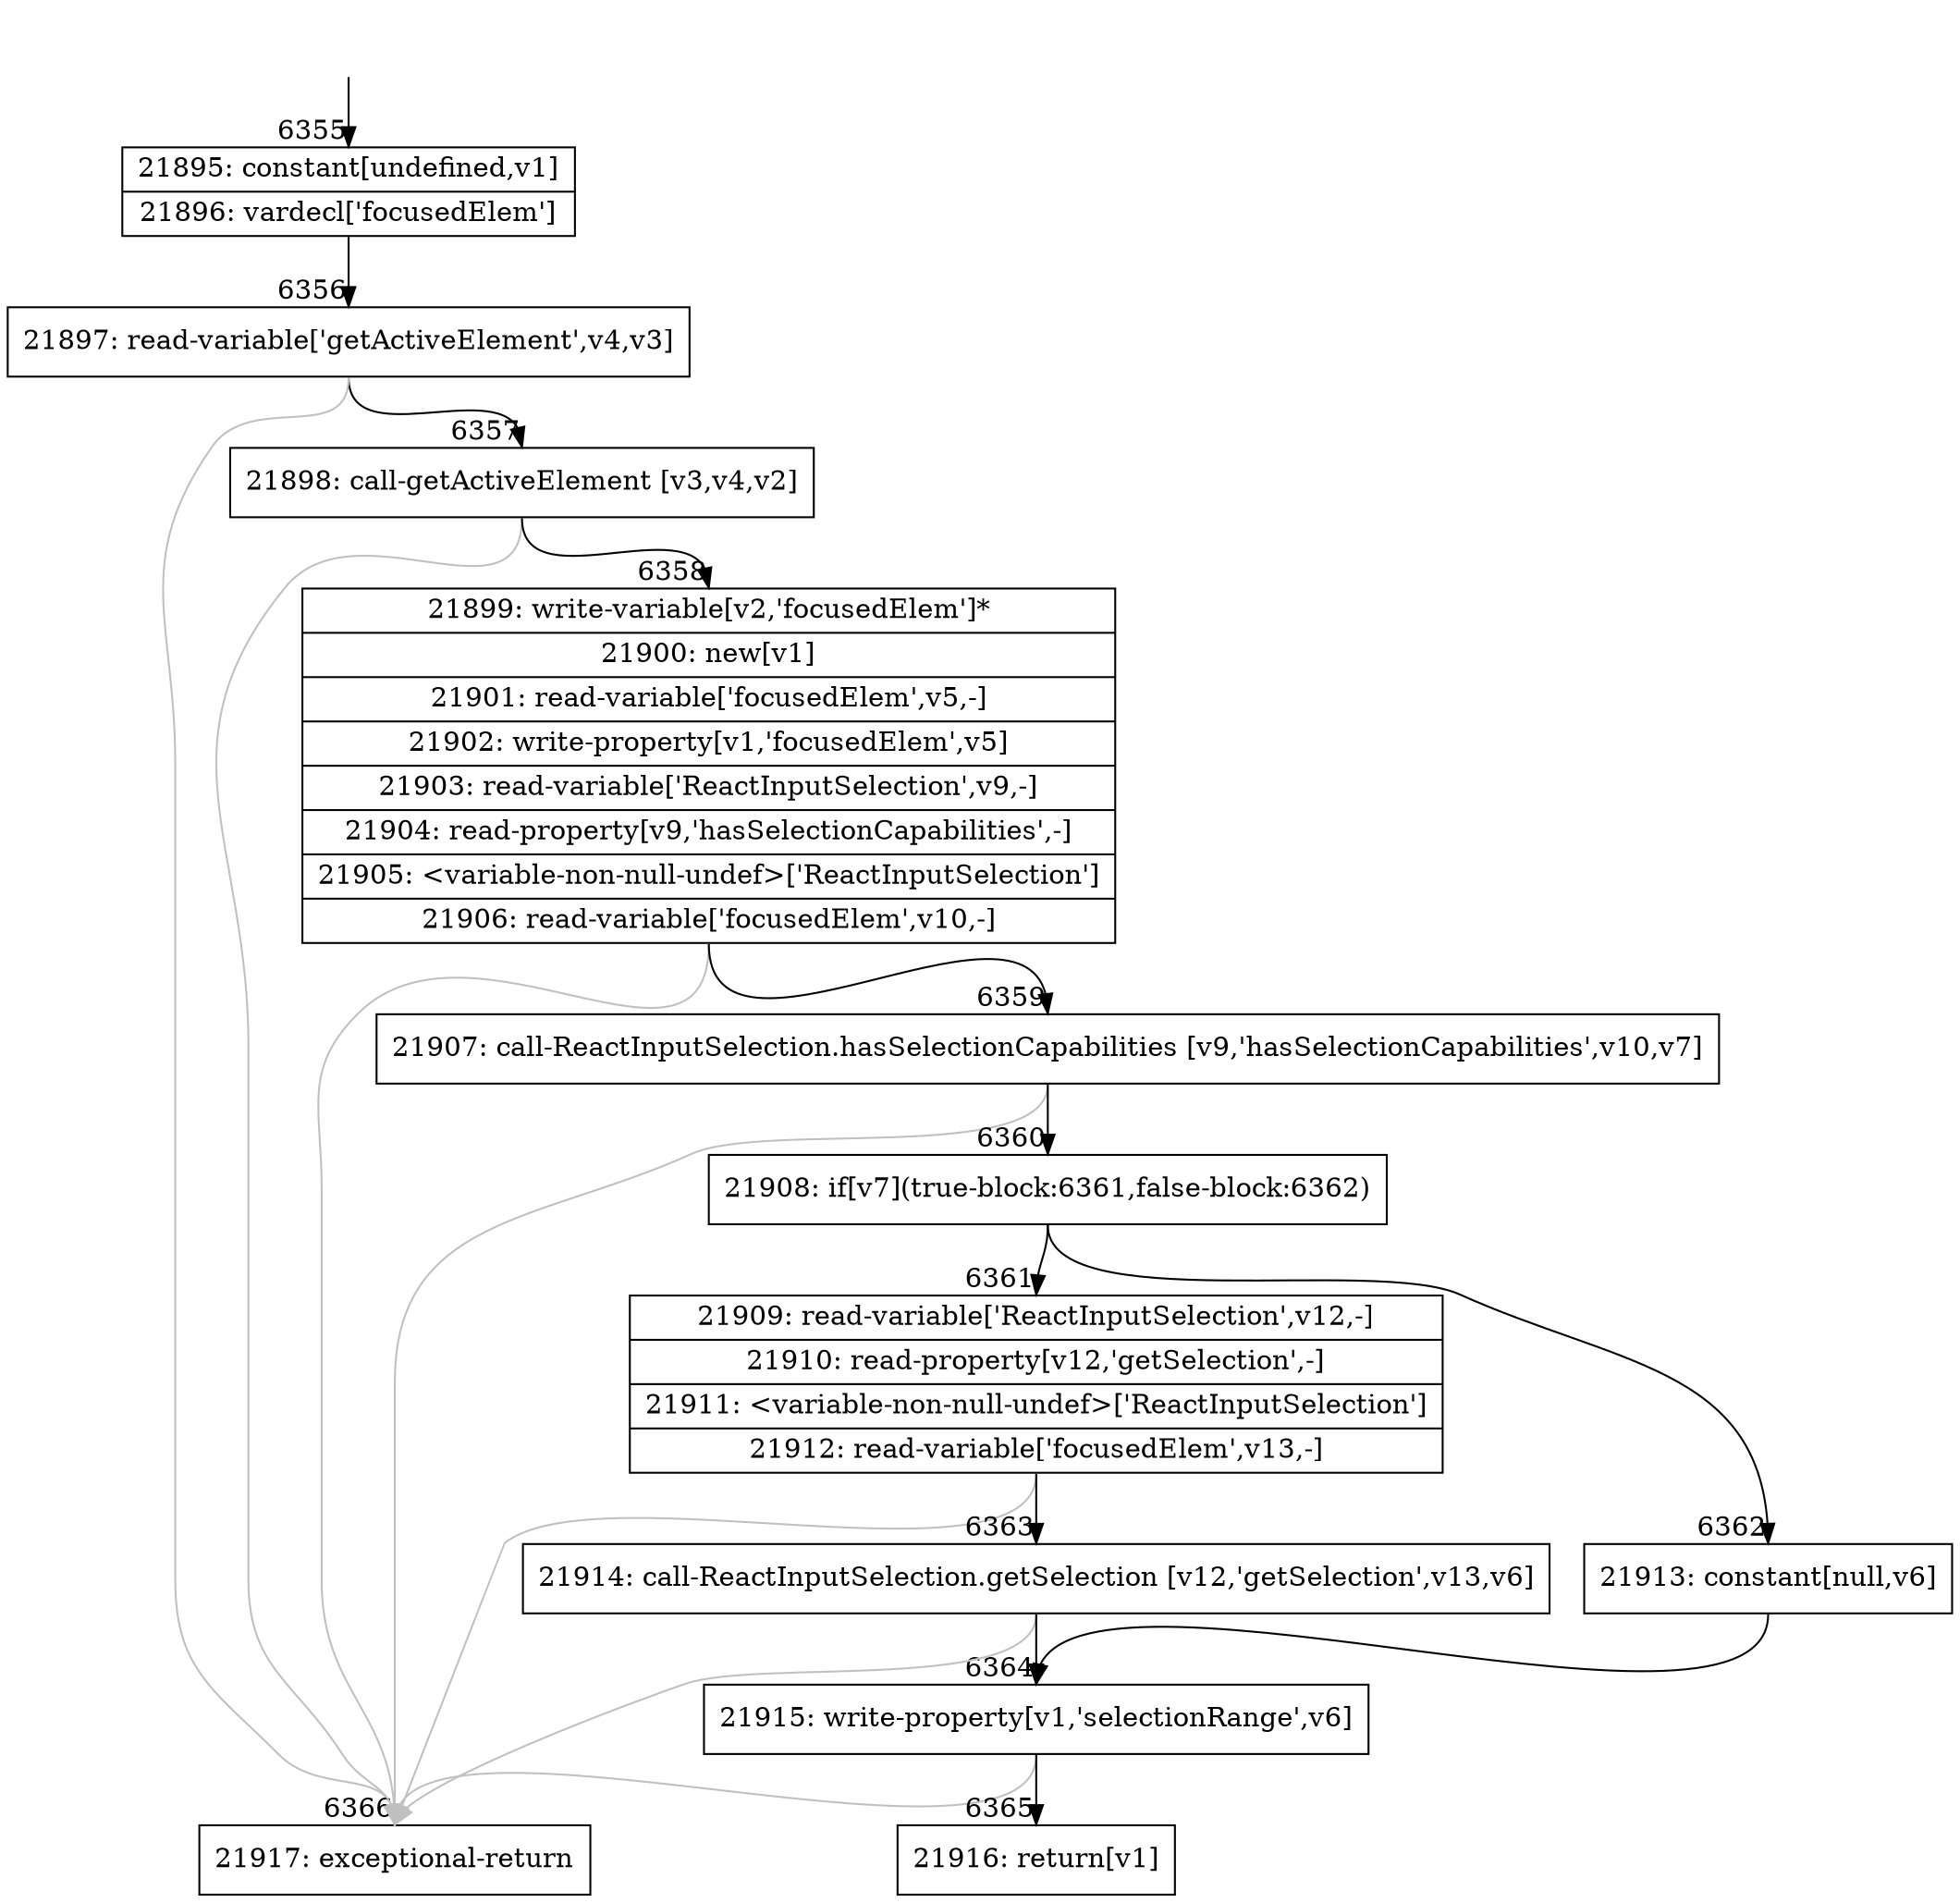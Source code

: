 digraph {
rankdir="TD"
BB_entry438[shape=none,label=""];
BB_entry438 -> BB6355 [tailport=s, headport=n, headlabel="    6355"]
BB6355 [shape=record label="{21895: constant[undefined,v1]|21896: vardecl['focusedElem']}" ] 
BB6355 -> BB6356 [tailport=s, headport=n, headlabel="      6356"]
BB6356 [shape=record label="{21897: read-variable['getActiveElement',v4,v3]}" ] 
BB6356 -> BB6357 [tailport=s, headport=n, headlabel="      6357"]
BB6356 -> BB6366 [tailport=s, headport=n, color=gray, headlabel="      6366"]
BB6357 [shape=record label="{21898: call-getActiveElement [v3,v4,v2]}" ] 
BB6357 -> BB6358 [tailport=s, headport=n, headlabel="      6358"]
BB6357 -> BB6366 [tailport=s, headport=n, color=gray]
BB6358 [shape=record label="{21899: write-variable[v2,'focusedElem']*|21900: new[v1]|21901: read-variable['focusedElem',v5,-]|21902: write-property[v1,'focusedElem',v5]|21903: read-variable['ReactInputSelection',v9,-]|21904: read-property[v9,'hasSelectionCapabilities',-]|21905: \<variable-non-null-undef\>['ReactInputSelection']|21906: read-variable['focusedElem',v10,-]}" ] 
BB6358 -> BB6359 [tailport=s, headport=n, headlabel="      6359"]
BB6358 -> BB6366 [tailport=s, headport=n, color=gray]
BB6359 [shape=record label="{21907: call-ReactInputSelection.hasSelectionCapabilities [v9,'hasSelectionCapabilities',v10,v7]}" ] 
BB6359 -> BB6360 [tailport=s, headport=n, headlabel="      6360"]
BB6359 -> BB6366 [tailport=s, headport=n, color=gray]
BB6360 [shape=record label="{21908: if[v7](true-block:6361,false-block:6362)}" ] 
BB6360 -> BB6361 [tailport=s, headport=n, headlabel="      6361"]
BB6360 -> BB6362 [tailport=s, headport=n, headlabel="      6362"]
BB6361 [shape=record label="{21909: read-variable['ReactInputSelection',v12,-]|21910: read-property[v12,'getSelection',-]|21911: \<variable-non-null-undef\>['ReactInputSelection']|21912: read-variable['focusedElem',v13,-]}" ] 
BB6361 -> BB6363 [tailport=s, headport=n, headlabel="      6363"]
BB6361 -> BB6366 [tailport=s, headport=n, color=gray]
BB6362 [shape=record label="{21913: constant[null,v6]}" ] 
BB6362 -> BB6364 [tailport=s, headport=n, headlabel="      6364"]
BB6363 [shape=record label="{21914: call-ReactInputSelection.getSelection [v12,'getSelection',v13,v6]}" ] 
BB6363 -> BB6364 [tailport=s, headport=n]
BB6363 -> BB6366 [tailport=s, headport=n, color=gray]
BB6364 [shape=record label="{21915: write-property[v1,'selectionRange',v6]}" ] 
BB6364 -> BB6365 [tailport=s, headport=n, headlabel="      6365"]
BB6364 -> BB6366 [tailport=s, headport=n, color=gray]
BB6365 [shape=record label="{21916: return[v1]}" ] 
BB6366 [shape=record label="{21917: exceptional-return}" ] 
//#$~ 11197
}
